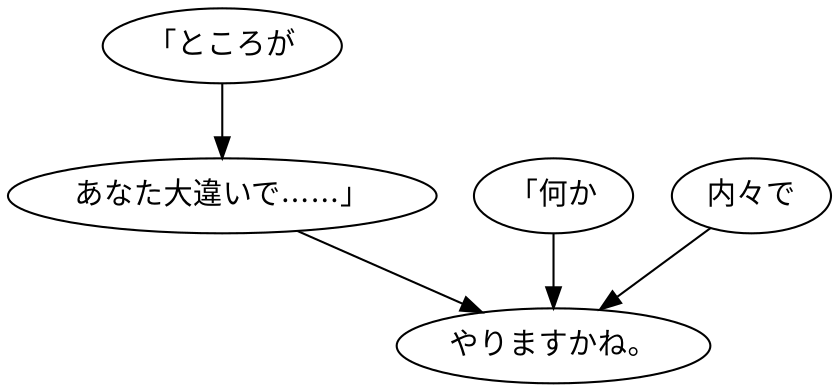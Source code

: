 digraph graph1419 {
	node0 [label="「ところが"];
	node1 [label="あなた大違いで……」"];
	node2 [label="「何か"];
	node3 [label="内々で"];
	node4 [label="やりますかね。"];
	node0 -> node1;
	node1 -> node4;
	node2 -> node4;
	node3 -> node4;
}

